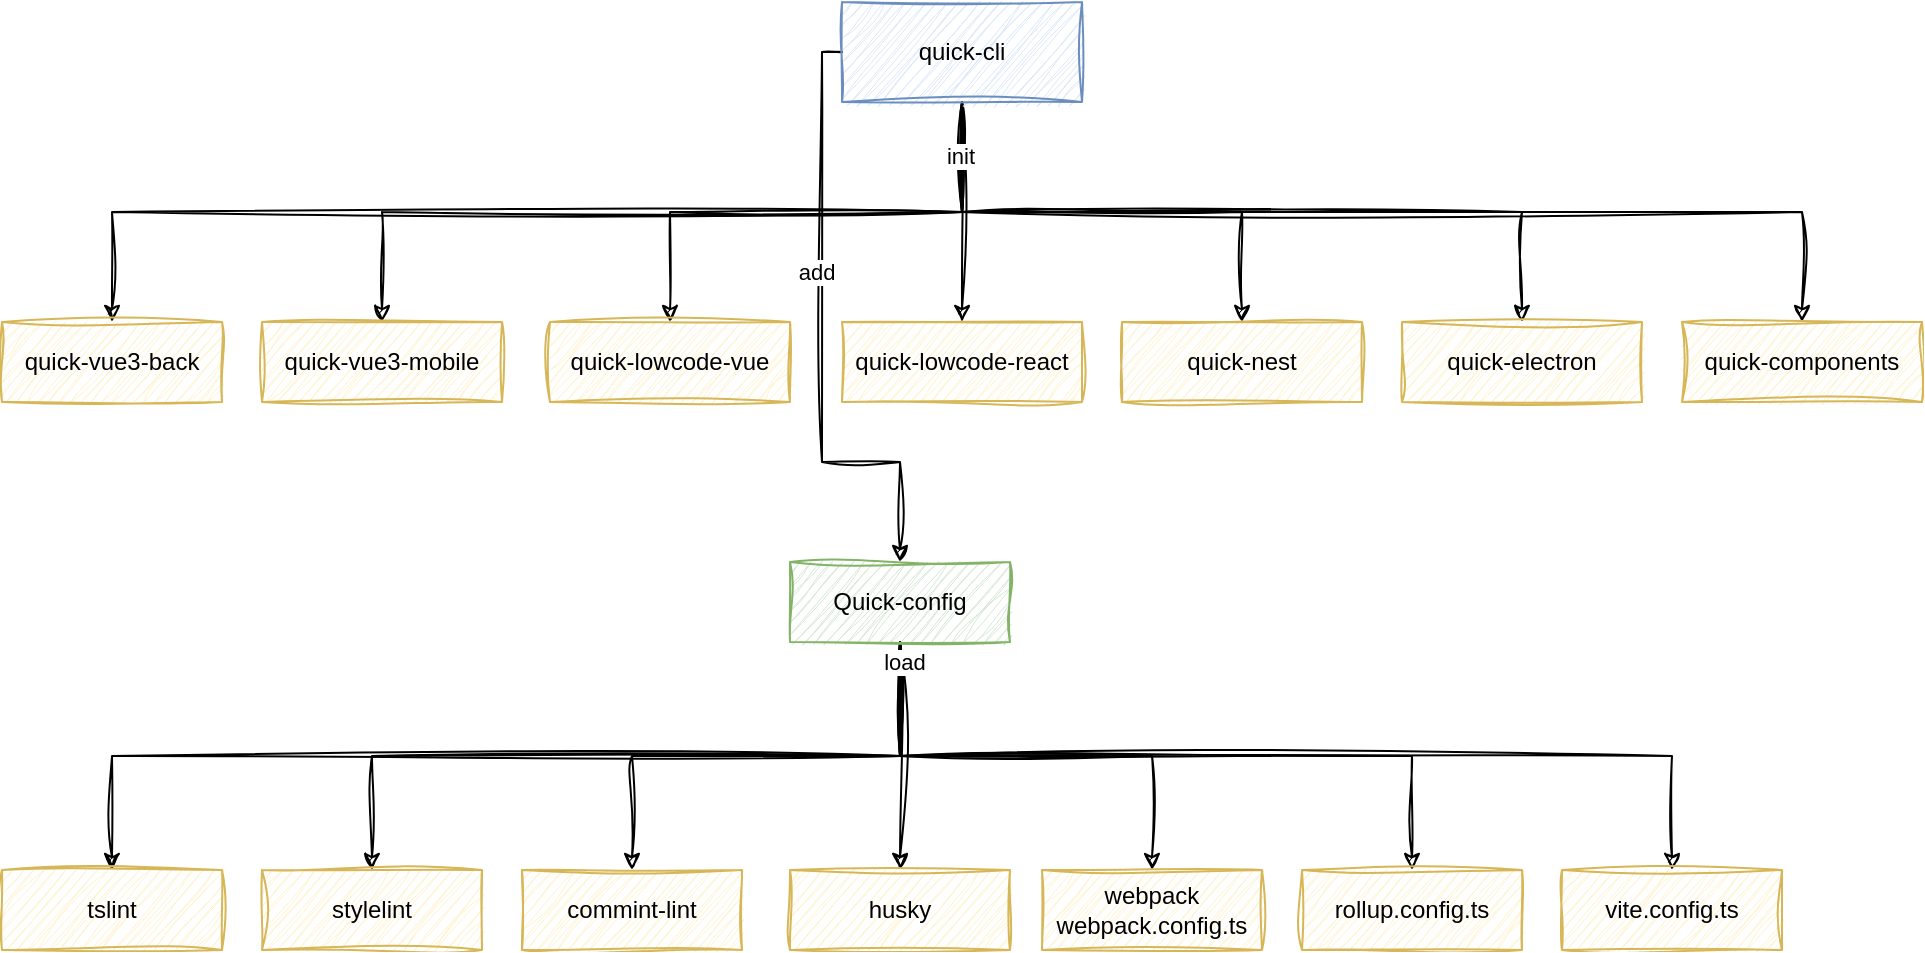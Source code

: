<mxfile version="21.3.5" type="github">
  <diagram name="第 1 页" id="V8Uw1zA28wx6fQe0YWNh">
    <mxGraphModel dx="916" dy="593" grid="1" gridSize="10" guides="1" tooltips="1" connect="1" arrows="1" fold="1" page="1" pageScale="1" pageWidth="827" pageHeight="1169" math="0" shadow="0">
      <root>
        <mxCell id="0" />
        <mxCell id="1" parent="0" />
        <mxCell id="6fk_1_HxbJSWkXvcZ8Hv-4" style="edgeStyle=orthogonalEdgeStyle;rounded=0;orthogonalLoop=1;jettySize=auto;html=1;exitX=0.5;exitY=1;exitDx=0;exitDy=0;sketch=1;curveFitting=1;jiggle=2;" edge="1" parent="1" source="6fk_1_HxbJSWkXvcZ8Hv-1" target="6fk_1_HxbJSWkXvcZ8Hv-3">
          <mxGeometry relative="1" as="geometry" />
        </mxCell>
        <mxCell id="6fk_1_HxbJSWkXvcZ8Hv-11" style="edgeStyle=orthogonalEdgeStyle;rounded=0;orthogonalLoop=1;jettySize=auto;html=1;exitX=0.5;exitY=1;exitDx=0;exitDy=0;entryX=0.5;entryY=0;entryDx=0;entryDy=0;sketch=1;curveFitting=1;jiggle=2;" edge="1" parent="1" source="6fk_1_HxbJSWkXvcZ8Hv-1" target="6fk_1_HxbJSWkXvcZ8Hv-5">
          <mxGeometry relative="1" as="geometry" />
        </mxCell>
        <mxCell id="6fk_1_HxbJSWkXvcZ8Hv-12" style="edgeStyle=orthogonalEdgeStyle;rounded=0;orthogonalLoop=1;jettySize=auto;html=1;exitX=0.5;exitY=1;exitDx=0;exitDy=0;entryX=0.5;entryY=0;entryDx=0;entryDy=0;sketch=1;curveFitting=1;jiggle=2;" edge="1" parent="1" source="6fk_1_HxbJSWkXvcZ8Hv-1" target="6fk_1_HxbJSWkXvcZ8Hv-6">
          <mxGeometry relative="1" as="geometry" />
        </mxCell>
        <mxCell id="6fk_1_HxbJSWkXvcZ8Hv-13" style="edgeStyle=orthogonalEdgeStyle;rounded=0;orthogonalLoop=1;jettySize=auto;html=1;exitX=0.5;exitY=1;exitDx=0;exitDy=0;entryX=0.5;entryY=0;entryDx=0;entryDy=0;sketch=1;curveFitting=1;jiggle=2;" edge="1" parent="1" source="6fk_1_HxbJSWkXvcZ8Hv-1" target="6fk_1_HxbJSWkXvcZ8Hv-7">
          <mxGeometry relative="1" as="geometry" />
        </mxCell>
        <mxCell id="6fk_1_HxbJSWkXvcZ8Hv-14" style="edgeStyle=orthogonalEdgeStyle;rounded=0;orthogonalLoop=1;jettySize=auto;html=1;exitX=0.5;exitY=1;exitDx=0;exitDy=0;entryX=0.5;entryY=0;entryDx=0;entryDy=0;sketch=1;curveFitting=1;jiggle=2;" edge="1" parent="1" source="6fk_1_HxbJSWkXvcZ8Hv-1" target="6fk_1_HxbJSWkXvcZ8Hv-8">
          <mxGeometry relative="1" as="geometry" />
        </mxCell>
        <mxCell id="6fk_1_HxbJSWkXvcZ8Hv-15" style="edgeStyle=orthogonalEdgeStyle;rounded=0;orthogonalLoop=1;jettySize=auto;html=1;exitX=0.5;exitY=1;exitDx=0;exitDy=0;sketch=1;curveFitting=1;jiggle=2;" edge="1" parent="1" source="6fk_1_HxbJSWkXvcZ8Hv-1" target="6fk_1_HxbJSWkXvcZ8Hv-9">
          <mxGeometry relative="1" as="geometry" />
        </mxCell>
        <mxCell id="6fk_1_HxbJSWkXvcZ8Hv-16" style="edgeStyle=orthogonalEdgeStyle;rounded=0;orthogonalLoop=1;jettySize=auto;html=1;exitX=0.5;exitY=1;exitDx=0;exitDy=0;sketch=1;curveFitting=1;jiggle=2;" edge="1" parent="1" source="6fk_1_HxbJSWkXvcZ8Hv-1" target="6fk_1_HxbJSWkXvcZ8Hv-10">
          <mxGeometry relative="1" as="geometry" />
        </mxCell>
        <mxCell id="6fk_1_HxbJSWkXvcZ8Hv-36" value="init" style="edgeLabel;html=1;align=center;verticalAlign=middle;resizable=0;points=[];" vertex="1" connectable="0" parent="6fk_1_HxbJSWkXvcZ8Hv-16">
          <mxGeometry x="-0.898" y="-1" relative="1" as="geometry">
            <mxPoint as="offset" />
          </mxGeometry>
        </mxCell>
        <mxCell id="6fk_1_HxbJSWkXvcZ8Hv-45" style="edgeStyle=orthogonalEdgeStyle;rounded=0;orthogonalLoop=1;jettySize=auto;html=1;exitX=0;exitY=0.5;exitDx=0;exitDy=0;entryX=0.5;entryY=0;entryDx=0;entryDy=0;sketch=1;curveFitting=1;jiggle=2;" edge="1" parent="1" source="6fk_1_HxbJSWkXvcZ8Hv-1" target="6fk_1_HxbJSWkXvcZ8Hv-23">
          <mxGeometry relative="1" as="geometry">
            <Array as="points">
              <mxPoint x="430" y="105" />
              <mxPoint x="430" y="310" />
              <mxPoint x="469" y="310" />
            </Array>
          </mxGeometry>
        </mxCell>
        <mxCell id="6fk_1_HxbJSWkXvcZ8Hv-46" value="add" style="edgeLabel;html=1;align=center;verticalAlign=middle;resizable=0;points=[];" vertex="1" connectable="0" parent="6fk_1_HxbJSWkXvcZ8Hv-45">
          <mxGeometry x="-0.21" y="-3" relative="1" as="geometry">
            <mxPoint as="offset" />
          </mxGeometry>
        </mxCell>
        <mxCell id="6fk_1_HxbJSWkXvcZ8Hv-1" value="quick-cli" style="rounded=0;whiteSpace=wrap;html=1;fillColor=#dae8fc;strokeColor=#6c8ebf;sketch=1;curveFitting=1;jiggle=2;" vertex="1" parent="1">
          <mxGeometry x="440" y="80" width="120" height="50" as="geometry" />
        </mxCell>
        <mxCell id="6fk_1_HxbJSWkXvcZ8Hv-3" value="quick-vue3-back" style="rounded=0;whiteSpace=wrap;html=1;fillColor=#fff2cc;strokeColor=#d6b656;sketch=1;curveFitting=1;jiggle=2;" vertex="1" parent="1">
          <mxGeometry x="20" y="240" width="110" height="40" as="geometry" />
        </mxCell>
        <mxCell id="6fk_1_HxbJSWkXvcZ8Hv-5" value="quick-vue3-mobile" style="rounded=0;whiteSpace=wrap;html=1;fillColor=#fff2cc;strokeColor=#d6b656;sketch=1;curveFitting=1;jiggle=2;" vertex="1" parent="1">
          <mxGeometry x="150" y="240" width="120" height="40" as="geometry" />
        </mxCell>
        <mxCell id="6fk_1_HxbJSWkXvcZ8Hv-6" value="quick-lowcode-vue" style="rounded=0;whiteSpace=wrap;html=1;fillColor=#fff2cc;strokeColor=#d6b656;sketch=1;curveFitting=1;jiggle=2;" vertex="1" parent="1">
          <mxGeometry x="294" y="240" width="120" height="40" as="geometry" />
        </mxCell>
        <mxCell id="6fk_1_HxbJSWkXvcZ8Hv-7" value="quick-lowcode-react" style="rounded=0;whiteSpace=wrap;html=1;fillColor=#fff2cc;strokeColor=#d6b656;sketch=1;curveFitting=1;jiggle=2;" vertex="1" parent="1">
          <mxGeometry x="440" y="240" width="120" height="40" as="geometry" />
        </mxCell>
        <mxCell id="6fk_1_HxbJSWkXvcZ8Hv-8" value="quick-nest" style="rounded=0;whiteSpace=wrap;html=1;fillColor=#fff2cc;strokeColor=#d6b656;sketch=1;curveFitting=1;jiggle=2;" vertex="1" parent="1">
          <mxGeometry x="580" y="240" width="120" height="40" as="geometry" />
        </mxCell>
        <mxCell id="6fk_1_HxbJSWkXvcZ8Hv-9" value="quick-electron" style="rounded=0;whiteSpace=wrap;html=1;fillColor=#fff2cc;strokeColor=#d6b656;sketch=1;curveFitting=1;jiggle=2;" vertex="1" parent="1">
          <mxGeometry x="720" y="240" width="120" height="40" as="geometry" />
        </mxCell>
        <mxCell id="6fk_1_HxbJSWkXvcZ8Hv-10" value="quick-components" style="rounded=0;whiteSpace=wrap;html=1;fillColor=#fff2cc;strokeColor=#d6b656;sketch=1;curveFitting=1;jiggle=2;" vertex="1" parent="1">
          <mxGeometry x="860" y="240" width="120" height="40" as="geometry" />
        </mxCell>
        <mxCell id="6fk_1_HxbJSWkXvcZ8Hv-30" style="edgeStyle=orthogonalEdgeStyle;rounded=0;orthogonalLoop=1;jettySize=auto;html=1;exitX=0.5;exitY=1;exitDx=0;exitDy=0;entryX=0.5;entryY=0;entryDx=0;entryDy=0;sketch=1;curveFitting=1;jiggle=2;" edge="1" parent="1" source="6fk_1_HxbJSWkXvcZ8Hv-23" target="6fk_1_HxbJSWkXvcZ8Hv-26">
          <mxGeometry relative="1" as="geometry" />
        </mxCell>
        <mxCell id="6fk_1_HxbJSWkXvcZ8Hv-31" style="edgeStyle=orthogonalEdgeStyle;rounded=0;orthogonalLoop=1;jettySize=auto;html=1;exitX=0.5;exitY=1;exitDx=0;exitDy=0;entryX=0.5;entryY=0;entryDx=0;entryDy=0;sketch=1;curveFitting=1;jiggle=2;" edge="1" parent="1" source="6fk_1_HxbJSWkXvcZ8Hv-23" target="6fk_1_HxbJSWkXvcZ8Hv-27">
          <mxGeometry relative="1" as="geometry" />
        </mxCell>
        <mxCell id="6fk_1_HxbJSWkXvcZ8Hv-32" style="edgeStyle=orthogonalEdgeStyle;rounded=0;orthogonalLoop=1;jettySize=auto;html=1;exitX=0.5;exitY=1;exitDx=0;exitDy=0;entryX=0.5;entryY=0;entryDx=0;entryDy=0;sketch=1;curveFitting=1;jiggle=2;" edge="1" parent="1" source="6fk_1_HxbJSWkXvcZ8Hv-23" target="6fk_1_HxbJSWkXvcZ8Hv-28">
          <mxGeometry relative="1" as="geometry" />
        </mxCell>
        <mxCell id="6fk_1_HxbJSWkXvcZ8Hv-33" style="edgeStyle=orthogonalEdgeStyle;rounded=0;orthogonalLoop=1;jettySize=auto;html=1;exitX=0.5;exitY=1;exitDx=0;exitDy=0;sketch=1;curveFitting=1;jiggle=2;" edge="1" parent="1" source="6fk_1_HxbJSWkXvcZ8Hv-23" target="6fk_1_HxbJSWkXvcZ8Hv-29">
          <mxGeometry relative="1" as="geometry" />
        </mxCell>
        <mxCell id="6fk_1_HxbJSWkXvcZ8Hv-40" style="edgeStyle=orthogonalEdgeStyle;rounded=0;orthogonalLoop=1;jettySize=auto;html=1;exitX=0.5;exitY=1;exitDx=0;exitDy=0;entryX=0.5;entryY=0;entryDx=0;entryDy=0;sketch=1;curveFitting=1;jiggle=2;" edge="1" parent="1" source="6fk_1_HxbJSWkXvcZ8Hv-23" target="6fk_1_HxbJSWkXvcZ8Hv-37">
          <mxGeometry relative="1" as="geometry" />
        </mxCell>
        <mxCell id="6fk_1_HxbJSWkXvcZ8Hv-41" style="edgeStyle=orthogonalEdgeStyle;rounded=0;orthogonalLoop=1;jettySize=auto;html=1;exitX=0.5;exitY=1;exitDx=0;exitDy=0;sketch=1;curveFitting=1;jiggle=2;" edge="1" parent="1" source="6fk_1_HxbJSWkXvcZ8Hv-23" target="6fk_1_HxbJSWkXvcZ8Hv-38">
          <mxGeometry relative="1" as="geometry" />
        </mxCell>
        <mxCell id="6fk_1_HxbJSWkXvcZ8Hv-42" style="edgeStyle=orthogonalEdgeStyle;rounded=0;orthogonalLoop=1;jettySize=auto;html=1;exitX=0.5;exitY=1;exitDx=0;exitDy=0;entryX=0.5;entryY=0;entryDx=0;entryDy=0;sketch=1;curveFitting=1;jiggle=2;" edge="1" parent="1" source="6fk_1_HxbJSWkXvcZ8Hv-23" target="6fk_1_HxbJSWkXvcZ8Hv-39">
          <mxGeometry relative="1" as="geometry" />
        </mxCell>
        <mxCell id="6fk_1_HxbJSWkXvcZ8Hv-43" value="load" style="edgeLabel;html=1;align=center;verticalAlign=middle;resizable=0;points=[];" vertex="1" connectable="0" parent="6fk_1_HxbJSWkXvcZ8Hv-42">
          <mxGeometry x="-0.963" y="2" relative="1" as="geometry">
            <mxPoint as="offset" />
          </mxGeometry>
        </mxCell>
        <mxCell id="6fk_1_HxbJSWkXvcZ8Hv-23" value="Quick-config" style="rounded=0;whiteSpace=wrap;html=1;fillColor=#d5e8d4;strokeColor=#82b366;sketch=1;curveFitting=1;jiggle=2;" vertex="1" parent="1">
          <mxGeometry x="414" y="360" width="110" height="40" as="geometry" />
        </mxCell>
        <mxCell id="6fk_1_HxbJSWkXvcZ8Hv-26" value="tslint" style="rounded=0;whiteSpace=wrap;html=1;fillColor=#fff2cc;strokeColor=#d6b656;sketch=1;curveFitting=1;jiggle=2;" vertex="1" parent="1">
          <mxGeometry x="20" y="514" width="110" height="40" as="geometry" />
        </mxCell>
        <mxCell id="6fk_1_HxbJSWkXvcZ8Hv-27" value="stylelint" style="rounded=0;whiteSpace=wrap;html=1;fillColor=#fff2cc;strokeColor=#d6b656;sketch=1;curveFitting=1;jiggle=2;" vertex="1" parent="1">
          <mxGeometry x="150" y="514" width="110" height="40" as="geometry" />
        </mxCell>
        <mxCell id="6fk_1_HxbJSWkXvcZ8Hv-28" value="commint-lint" style="rounded=0;whiteSpace=wrap;html=1;fillColor=#fff2cc;strokeColor=#d6b656;sketch=1;curveFitting=1;jiggle=2;" vertex="1" parent="1">
          <mxGeometry x="280" y="514" width="110" height="40" as="geometry" />
        </mxCell>
        <mxCell id="6fk_1_HxbJSWkXvcZ8Hv-29" value="husky" style="rounded=0;whiteSpace=wrap;html=1;fillColor=#fff2cc;strokeColor=#d6b656;sketch=1;curveFitting=1;jiggle=2;" vertex="1" parent="1">
          <mxGeometry x="414" y="514" width="110" height="40" as="geometry" />
        </mxCell>
        <mxCell id="6fk_1_HxbJSWkXvcZ8Hv-37" value="webpack&lt;br&gt;webpack.config.ts" style="rounded=0;whiteSpace=wrap;html=1;fillColor=#fff2cc;strokeColor=#d6b656;sketch=1;curveFitting=1;jiggle=2;" vertex="1" parent="1">
          <mxGeometry x="540" y="514" width="110" height="40" as="geometry" />
        </mxCell>
        <mxCell id="6fk_1_HxbJSWkXvcZ8Hv-38" value="rollup.config.ts" style="rounded=0;whiteSpace=wrap;html=1;fillColor=#fff2cc;strokeColor=#d6b656;sketch=1;curveFitting=1;jiggle=2;" vertex="1" parent="1">
          <mxGeometry x="670" y="514" width="110" height="40" as="geometry" />
        </mxCell>
        <mxCell id="6fk_1_HxbJSWkXvcZ8Hv-39" value="vite.config.ts" style="rounded=0;whiteSpace=wrap;html=1;fillColor=#fff2cc;strokeColor=#d6b656;sketch=1;curveFitting=1;jiggle=2;" vertex="1" parent="1">
          <mxGeometry x="800" y="514" width="110" height="40" as="geometry" />
        </mxCell>
      </root>
    </mxGraphModel>
  </diagram>
</mxfile>
